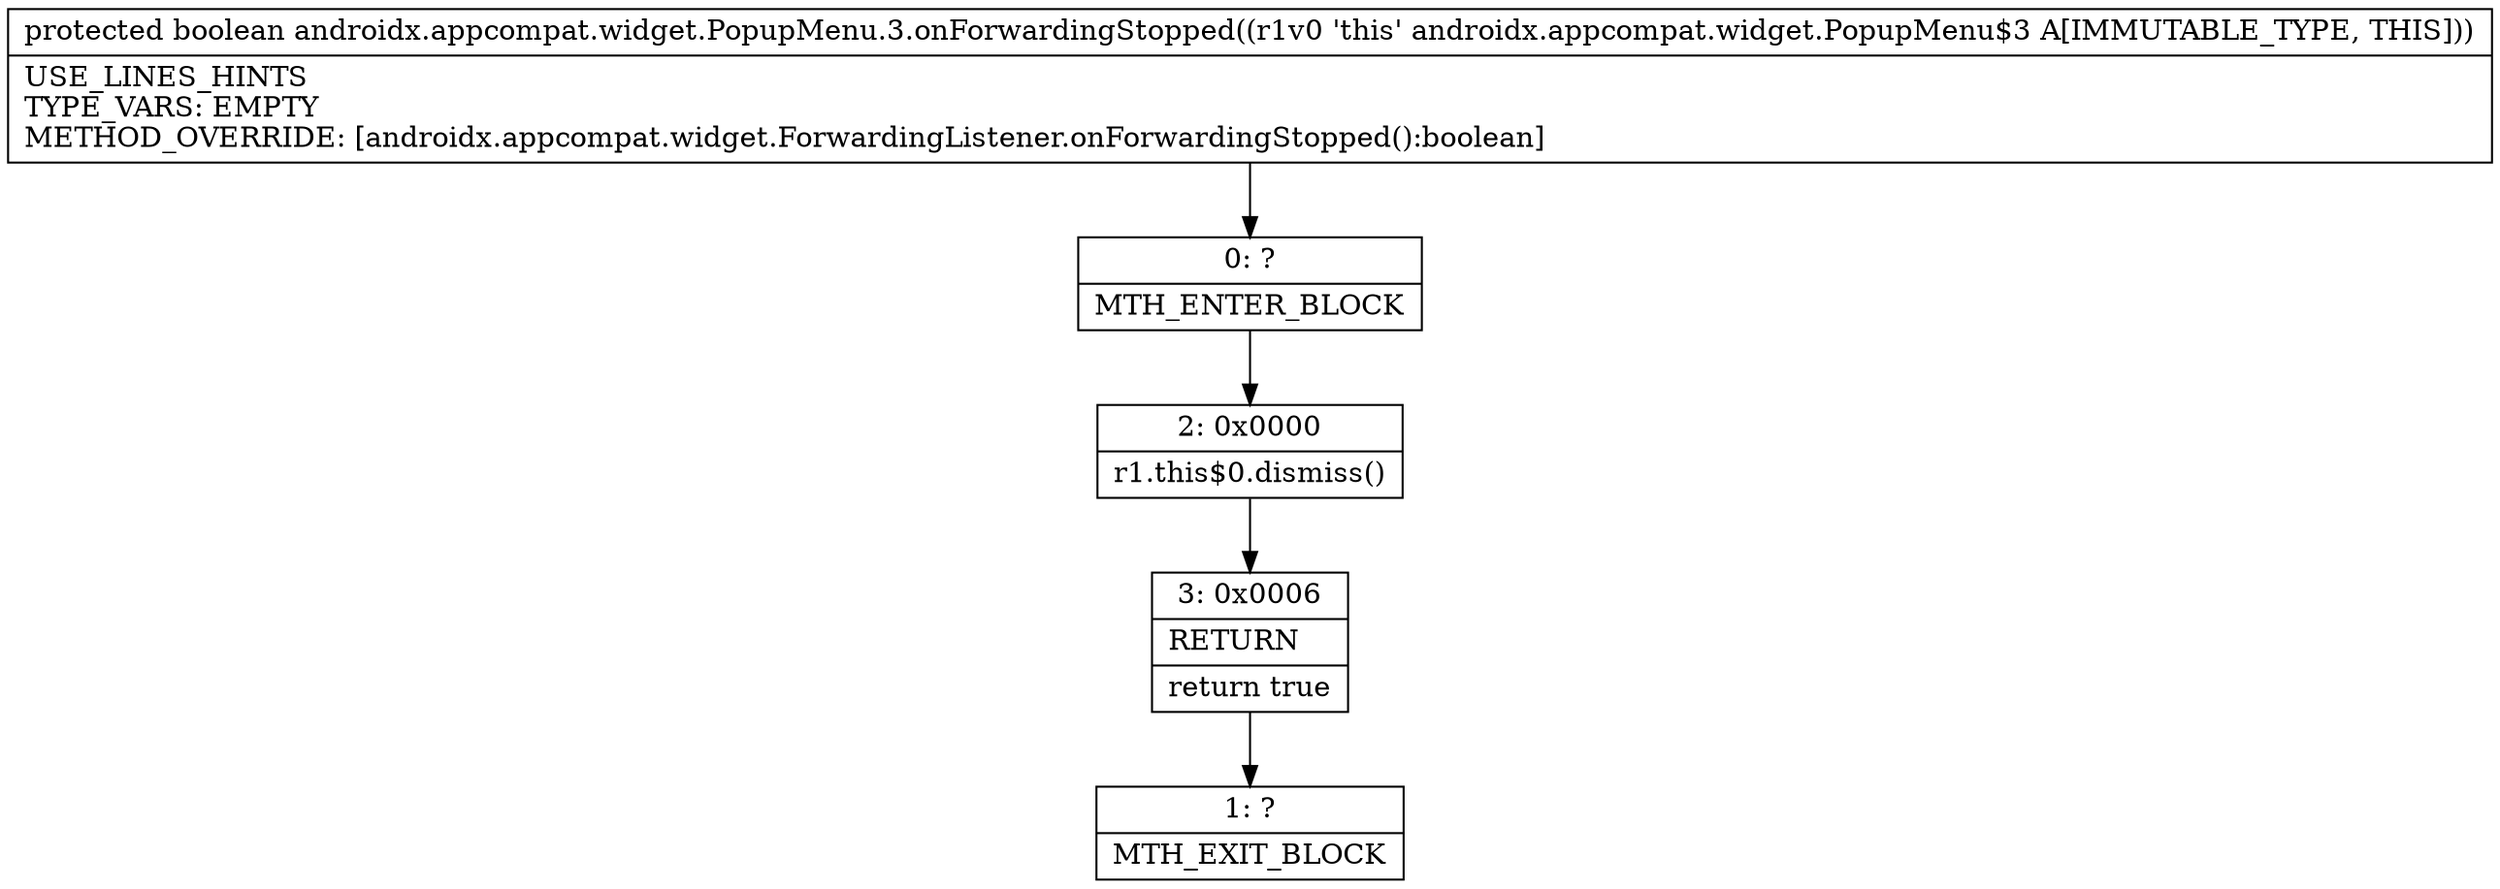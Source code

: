 digraph "CFG forandroidx.appcompat.widget.PopupMenu.3.onForwardingStopped()Z" {
Node_0 [shape=record,label="{0\:\ ?|MTH_ENTER_BLOCK\l}"];
Node_2 [shape=record,label="{2\:\ 0x0000|r1.this$0.dismiss()\l}"];
Node_3 [shape=record,label="{3\:\ 0x0006|RETURN\l|return true\l}"];
Node_1 [shape=record,label="{1\:\ ?|MTH_EXIT_BLOCK\l}"];
MethodNode[shape=record,label="{protected boolean androidx.appcompat.widget.PopupMenu.3.onForwardingStopped((r1v0 'this' androidx.appcompat.widget.PopupMenu$3 A[IMMUTABLE_TYPE, THIS]))  | USE_LINES_HINTS\lTYPE_VARS: EMPTY\lMETHOD_OVERRIDE: [androidx.appcompat.widget.ForwardingListener.onForwardingStopped():boolean]\l}"];
MethodNode -> Node_0;Node_0 -> Node_2;
Node_2 -> Node_3;
Node_3 -> Node_1;
}

